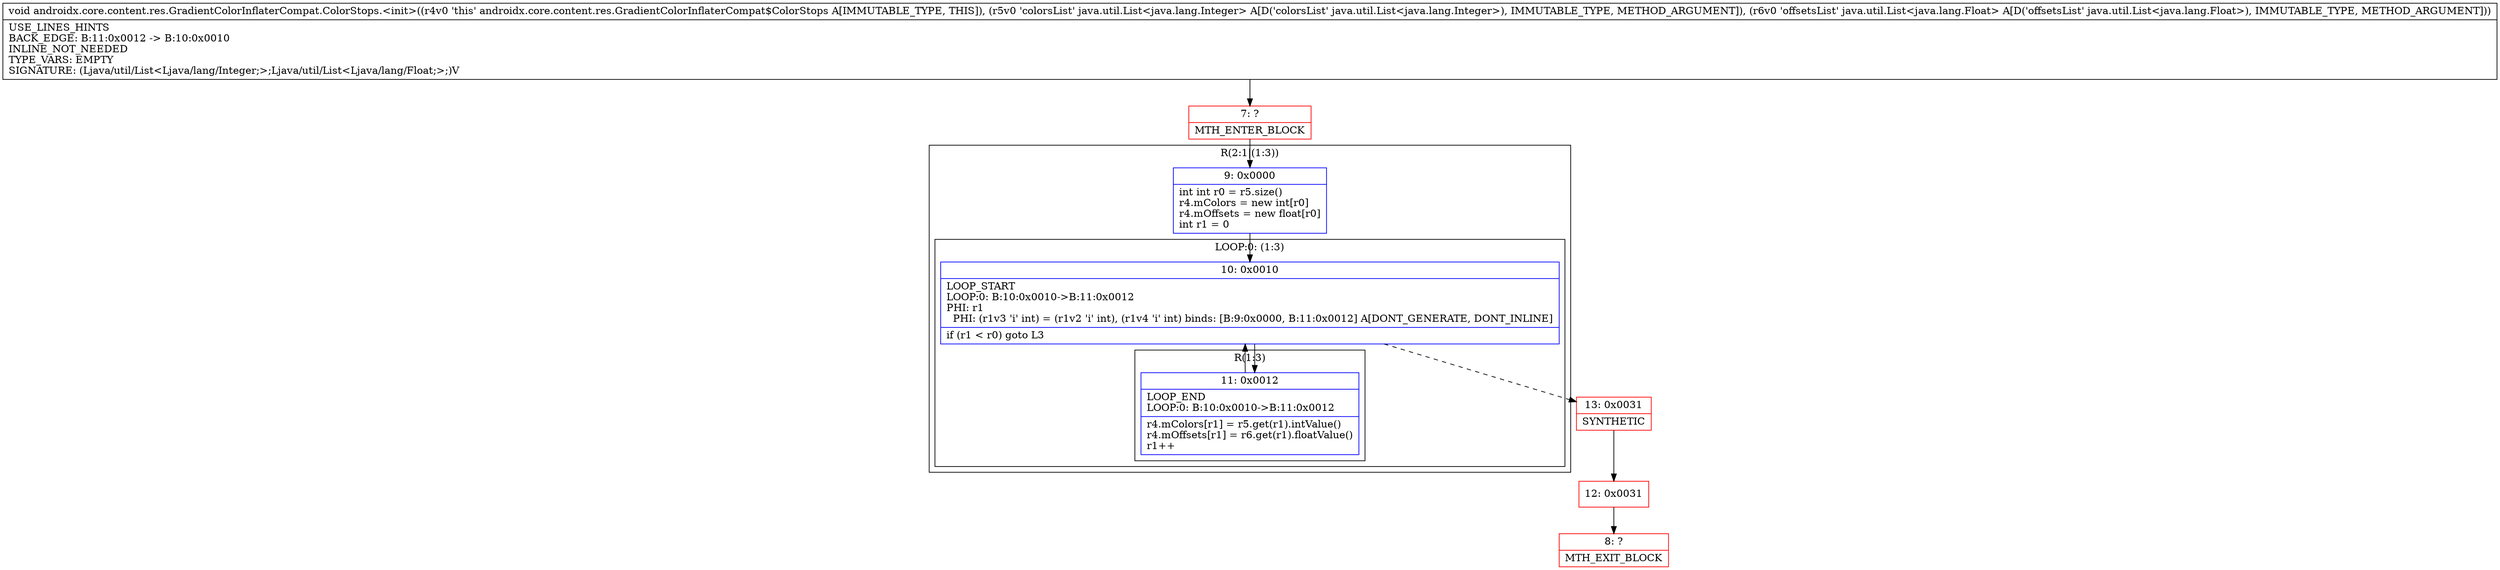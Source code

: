digraph "CFG forandroidx.core.content.res.GradientColorInflaterCompat.ColorStops.\<init\>(Ljava\/util\/List;Ljava\/util\/List;)V" {
subgraph cluster_Region_641806078 {
label = "R(2:1|(1:3))";
node [shape=record,color=blue];
Node_9 [shape=record,label="{9\:\ 0x0000|int int r0 = r5.size()\lr4.mColors = new int[r0]\lr4.mOffsets = new float[r0]\lint r1 = 0\l}"];
subgraph cluster_LoopRegion_1479790151 {
label = "LOOP:0: (1:3)";
node [shape=record,color=blue];
Node_10 [shape=record,label="{10\:\ 0x0010|LOOP_START\lLOOP:0: B:10:0x0010\-\>B:11:0x0012\lPHI: r1 \l  PHI: (r1v3 'i' int) = (r1v2 'i' int), (r1v4 'i' int) binds: [B:9:0x0000, B:11:0x0012] A[DONT_GENERATE, DONT_INLINE]\l|if (r1 \< r0) goto L3\l}"];
subgraph cluster_Region_243766307 {
label = "R(1:3)";
node [shape=record,color=blue];
Node_11 [shape=record,label="{11\:\ 0x0012|LOOP_END\lLOOP:0: B:10:0x0010\-\>B:11:0x0012\l|r4.mColors[r1] = r5.get(r1).intValue()\lr4.mOffsets[r1] = r6.get(r1).floatValue()\lr1++\l}"];
}
}
}
Node_7 [shape=record,color=red,label="{7\:\ ?|MTH_ENTER_BLOCK\l}"];
Node_13 [shape=record,color=red,label="{13\:\ 0x0031|SYNTHETIC\l}"];
Node_12 [shape=record,color=red,label="{12\:\ 0x0031}"];
Node_8 [shape=record,color=red,label="{8\:\ ?|MTH_EXIT_BLOCK\l}"];
MethodNode[shape=record,label="{void androidx.core.content.res.GradientColorInflaterCompat.ColorStops.\<init\>((r4v0 'this' androidx.core.content.res.GradientColorInflaterCompat$ColorStops A[IMMUTABLE_TYPE, THIS]), (r5v0 'colorsList' java.util.List\<java.lang.Integer\> A[D('colorsList' java.util.List\<java.lang.Integer\>), IMMUTABLE_TYPE, METHOD_ARGUMENT]), (r6v0 'offsetsList' java.util.List\<java.lang.Float\> A[D('offsetsList' java.util.List\<java.lang.Float\>), IMMUTABLE_TYPE, METHOD_ARGUMENT]))  | USE_LINES_HINTS\lBACK_EDGE: B:11:0x0012 \-\> B:10:0x0010\lINLINE_NOT_NEEDED\lTYPE_VARS: EMPTY\lSIGNATURE: (Ljava\/util\/List\<Ljava\/lang\/Integer;\>;Ljava\/util\/List\<Ljava\/lang\/Float;\>;)V\l}"];
MethodNode -> Node_7;Node_9 -> Node_10;
Node_10 -> Node_11;
Node_10 -> Node_13[style=dashed];
Node_11 -> Node_10;
Node_7 -> Node_9;
Node_13 -> Node_12;
Node_12 -> Node_8;
}

